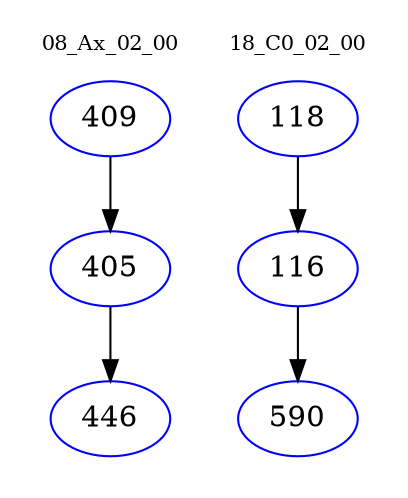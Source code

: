 digraph{
subgraph cluster_0 {
color = white
label = "08_Ax_02_00";
fontsize=10;
T0_409 [label="409", color="blue"]
T0_409 -> T0_405 [color="black"]
T0_405 [label="405", color="blue"]
T0_405 -> T0_446 [color="black"]
T0_446 [label="446", color="blue"]
}
subgraph cluster_1 {
color = white
label = "18_C0_02_00";
fontsize=10;
T1_118 [label="118", color="blue"]
T1_118 -> T1_116 [color="black"]
T1_116 [label="116", color="blue"]
T1_116 -> T1_590 [color="black"]
T1_590 [label="590", color="blue"]
}
}
